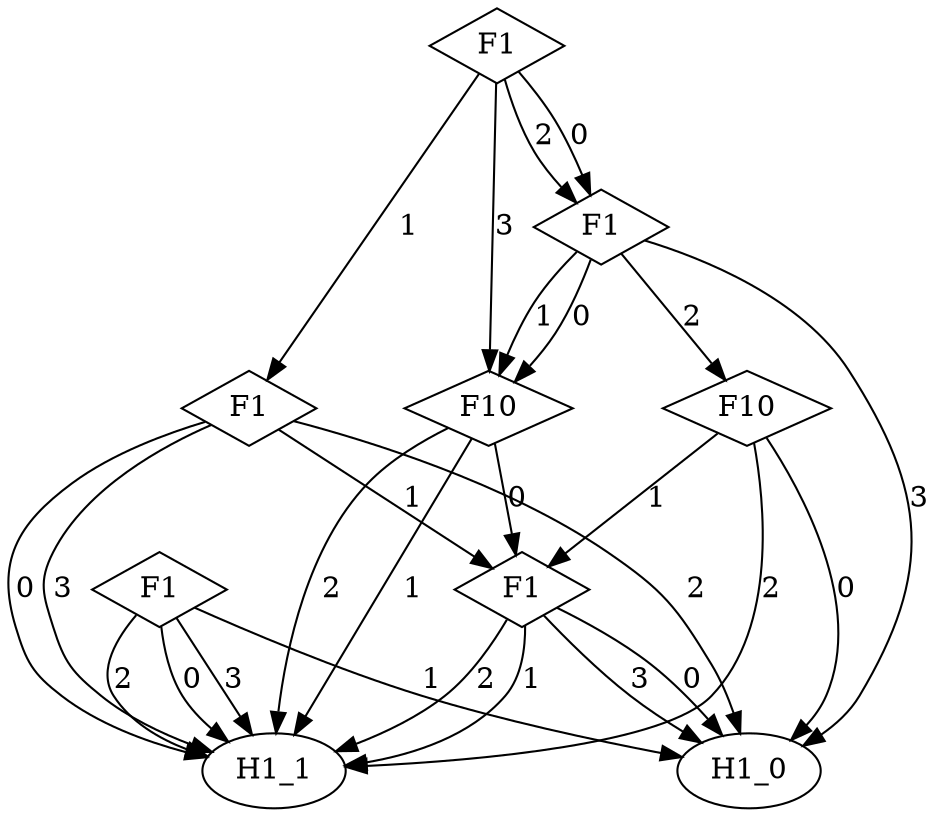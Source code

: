 digraph {
node [label=H1_1,style=""] H1_1
node [label=H1_1,style=""] H1_1
node [label=H1_0,style=""] H1_0
node [label=H1_1,style=""] H1_1
node [label=H1_0,style=""] H1_0
node [label=H1_1,style=""] H1_1
node [label=H1_1,style=""] H1_1
node [label=H1_0,style=""] H1_0
node [label=H1_1,style=""] H1_1
node [label=H1_0,style=""] H1_0
node [label=H1_1,style=""] H1_1
node [label=H1_1,style=""] H1_1
node [label=H1_1,style=""] H1_1
node [label=H1_1,style=""] H1_1
node [label=H1_0,style=""] H1_0
node [label=H1_0,style=""] H1_0
node [label=F1,shape="diamond",style=""] 6
node [label=F1,shape="diamond",style=""] 5
node [label=F1,shape="diamond",style=""] 4
node [label=F10,shape="diamond",style=""] 3
node [label=F10,shape="diamond",style=""] 2
node [label=F1,shape="diamond",style=""] 1
node [label=F1,shape="diamond",style=""] 0

6 -> H1_1 [label="3"]
6 -> H1_1 [label="2"]
6 -> H1_0 [label="1"]
6 -> H1_1 [label="0"]
5 -> H1_0 [label="3"]
5 -> H1_1 [label="2"]
5 -> H1_1 [label="1"]
5 -> H1_0 [label="0"]
4 -> H1_1 [label="3"]
4 -> H1_0 [label="2"]
4 -> 5 [label="1"]
4 -> H1_1 [label="0"]
3 -> H1_1 [label="2"]
3 -> H1_1 [label="1"]
3 -> 5 [label="0"]
2 -> H1_1 [label="2"]
2 -> 5 [label="1"]
2 -> H1_0 [label="0"]
1 -> H1_0 [label="3"]
1 -> 2 [label="2"]
1 -> 3 [label="1"]
1 -> 3 [label="0"]
0 -> 3 [label="3"]
0 -> 1 [label="2"]
0 -> 4 [label="1"]
0 -> 1 [label="0"]
}